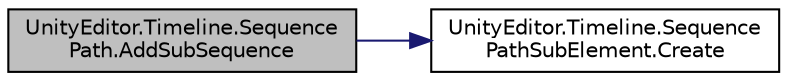 digraph "UnityEditor.Timeline.SequencePath.AddSubSequence"
{
 // LATEX_PDF_SIZE
  edge [fontname="Helvetica",fontsize="10",labelfontname="Helvetica",labelfontsize="10"];
  node [fontname="Helvetica",fontsize="10",shape=record];
  rankdir="LR";
  Node1 [label="UnityEditor.Timeline.Sequence\lPath.AddSubSequence",height=0.2,width=0.4,color="black", fillcolor="grey75", style="filled", fontcolor="black",tooltip=" "];
  Node1 -> Node2 [color="midnightblue",fontsize="10",style="solid",fontname="Helvetica"];
  Node2 [label="UnityEditor.Timeline.Sequence\lPathSubElement.Create",height=0.2,width=0.4,color="black", fillcolor="white", style="filled",URL="$class_unity_editor_1_1_timeline_1_1_sequence_path_sub_element.html#aa3a4f6c3432d394fda83711ef18e45ea",tooltip=" "];
}
